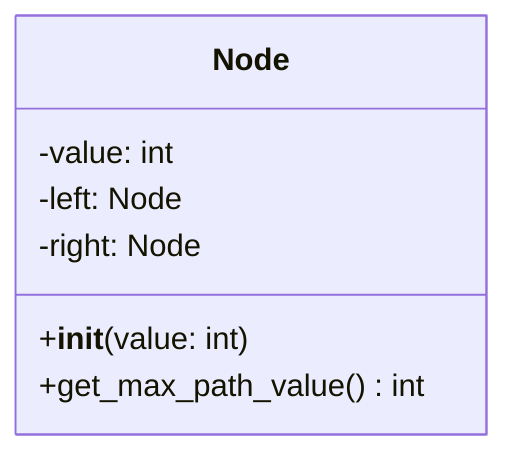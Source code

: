 classDiagram
    class Node {
        -value: int
        -left: Node
        -right: Node
        +__init__(value: int)
        +get_max_path_value() int
    }